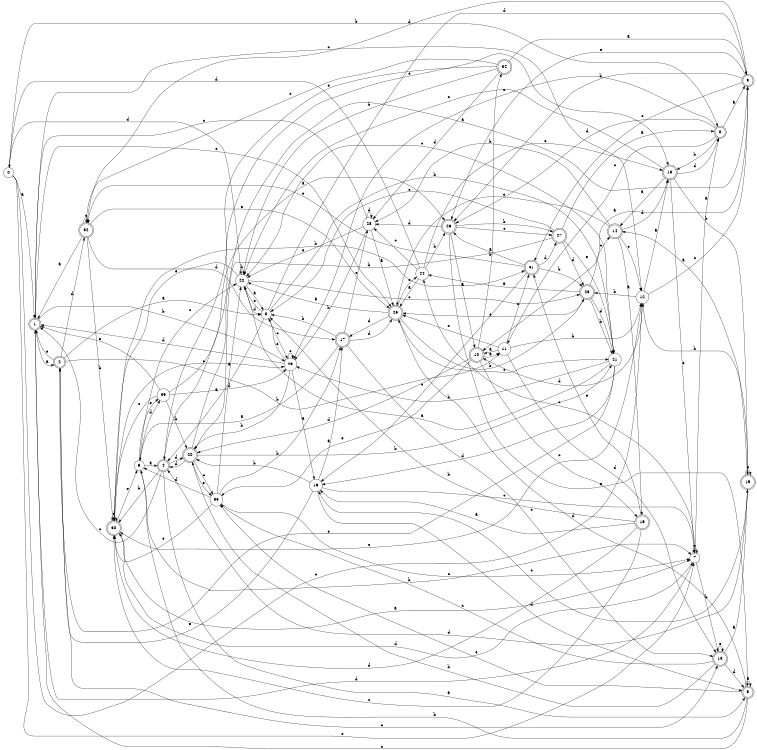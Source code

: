 digraph n29_3 {
__start0 [label="" shape="none"];

rankdir=LR;
size="8,5";

s0 [style="filled", color="black", fillcolor="white" shape="circle", label="0"];
s1 [style="rounded,filled", color="black", fillcolor="white" shape="doublecircle", label="1"];
s2 [style="rounded,filled", color="black", fillcolor="white" shape="doublecircle", label="2"];
s3 [style="filled", color="black", fillcolor="white" shape="circle", label="3"];
s4 [style="rounded,filled", color="black", fillcolor="white" shape="doublecircle", label="4"];
s5 [style="rounded,filled", color="black", fillcolor="white" shape="doublecircle", label="5"];
s6 [style="filled", color="black", fillcolor="white" shape="circle", label="6"];
s7 [style="filled", color="black", fillcolor="white" shape="circle", label="7"];
s8 [style="rounded,filled", color="black", fillcolor="white" shape="doublecircle", label="8"];
s9 [style="rounded,filled", color="black", fillcolor="white" shape="doublecircle", label="9"];
s10 [style="rounded,filled", color="black", fillcolor="white" shape="doublecircle", label="10"];
s11 [style="filled", color="black", fillcolor="white" shape="circle", label="11"];
s12 [style="filled", color="black", fillcolor="white" shape="circle", label="12"];
s13 [style="rounded,filled", color="black", fillcolor="white" shape="doublecircle", label="13"];
s14 [style="rounded,filled", color="black", fillcolor="white" shape="doublecircle", label="14"];
s15 [style="rounded,filled", color="black", fillcolor="white" shape="doublecircle", label="15"];
s16 [style="filled", color="black", fillcolor="white" shape="circle", label="16"];
s17 [style="rounded,filled", color="black", fillcolor="white" shape="doublecircle", label="17"];
s18 [style="rounded,filled", color="black", fillcolor="white" shape="doublecircle", label="18"];
s19 [style="rounded,filled", color="black", fillcolor="white" shape="doublecircle", label="19"];
s20 [style="rounded,filled", color="black", fillcolor="white" shape="doublecircle", label="20"];
s21 [style="filled", color="black", fillcolor="white" shape="circle", label="21"];
s22 [style="filled", color="black", fillcolor="white" shape="circle", label="22"];
s23 [style="rounded,filled", color="black", fillcolor="white" shape="doublecircle", label="23"];
s24 [style="filled", color="black", fillcolor="white" shape="circle", label="24"];
s25 [style="rounded,filled", color="black", fillcolor="white" shape="doublecircle", label="25"];
s26 [style="rounded,filled", color="black", fillcolor="white" shape="doublecircle", label="26"];
s27 [style="rounded,filled", color="black", fillcolor="white" shape="doublecircle", label="27"];
s28 [style="filled", color="black", fillcolor="white" shape="circle", label="28"];
s29 [style="filled", color="black", fillcolor="white" shape="circle", label="29"];
s30 [style="rounded,filled", color="black", fillcolor="white" shape="doublecircle", label="30"];
s31 [style="rounded,filled", color="black", fillcolor="white" shape="doublecircle", label="31"];
s32 [style="rounded,filled", color="black", fillcolor="white" shape="doublecircle", label="32"];
s33 [style="filled", color="black", fillcolor="white" shape="circle", label="33"];
s34 [style="rounded,filled", color="black", fillcolor="white" shape="doublecircle", label="34"];
s35 [style="filled", color="black", fillcolor="white" shape="circle", label="35"];
s0 -> s1 [label="a"];
s0 -> s8 [label="b"];
s0 -> s12 [label="c"];
s0 -> s22 [label="d"];
s0 -> s7 [label="e"];
s1 -> s2 [label="a"];
s1 -> s29 [label="b"];
s1 -> s12 [label="c"];
s1 -> s7 [label="d"];
s1 -> s25 [label="e"];
s2 -> s3 [label="a"];
s2 -> s11 [label="b"];
s2 -> s18 [label="c"];
s2 -> s32 [label="d"];
s2 -> s1 [label="e"];
s3 -> s4 [label="a"];
s3 -> s21 [label="b"];
s3 -> s29 [label="c"];
s3 -> s9 [label="d"];
s3 -> s22 [label="e"];
s4 -> s5 [label="a"];
s4 -> s30 [label="b"];
s4 -> s1 [label="c"];
s4 -> s20 [label="d"];
s4 -> s13 [label="e"];
s5 -> s5 [label="a"];
s5 -> s6 [label="b"];
s5 -> s1 [label="c"];
s5 -> s25 [label="d"];
s5 -> s33 [label="e"];
s6 -> s4 [label="a"];
s6 -> s7 [label="b"];
s6 -> s22 [label="c"];
s6 -> s35 [label="d"];
s6 -> s35 [label="e"];
s7 -> s8 [label="a"];
s7 -> s18 [label="b"];
s7 -> s24 [label="c"];
s7 -> s30 [label="d"];
s7 -> s7 [label="e"];
s8 -> s9 [label="a"];
s8 -> s13 [label="b"];
s8 -> s11 [label="c"];
s8 -> s26 [label="d"];
s8 -> s29 [label="e"];
s9 -> s10 [label="a"];
s9 -> s26 [label="b"];
s9 -> s31 [label="c"];
s9 -> s32 [label="d"];
s9 -> s26 [label="e"];
s10 -> s11 [label="a"];
s10 -> s34 [label="b"];
s10 -> s15 [label="c"];
s10 -> s20 [label="d"];
s10 -> s33 [label="e"];
s11 -> s10 [label="a"];
s11 -> s12 [label="b"];
s11 -> s31 [label="c"];
s11 -> s18 [label="d"];
s11 -> s25 [label="e"];
s12 -> s13 [label="a"];
s12 -> s23 [label="b"];
s12 -> s9 [label="c"];
s12 -> s10 [label="d"];
s12 -> s30 [label="e"];
s13 -> s14 [label="a"];
s13 -> s19 [label="b"];
s13 -> s22 [label="c"];
s13 -> s8 [label="d"];
s13 -> s7 [label="e"];
s14 -> s15 [label="a"];
s14 -> s28 [label="b"];
s14 -> s12 [label="c"];
s14 -> s13 [label="d"];
s14 -> s25 [label="e"];
s15 -> s16 [label="a"];
s15 -> s3 [label="b"];
s15 -> s30 [label="c"];
s15 -> s30 [label="d"];
s15 -> s31 [label="e"];
s16 -> s17 [label="a"];
s16 -> s20 [label="b"];
s16 -> s7 [label="c"];
s16 -> s5 [label="d"];
s16 -> s2 [label="e"];
s17 -> s6 [label="a"];
s17 -> s3 [label="b"];
s17 -> s18 [label="c"];
s17 -> s25 [label="d"];
s17 -> s28 [label="e"];
s18 -> s19 [label="a"];
s18 -> s20 [label="b"];
s18 -> s33 [label="c"];
s18 -> s5 [label="d"];
s18 -> s18 [label="e"];
s19 -> s14 [label="a"];
s19 -> s12 [label="b"];
s19 -> s16 [label="c"];
s19 -> s4 [label="d"];
s19 -> s19 [label="e"];
s20 -> s9 [label="a"];
s20 -> s21 [label="b"];
s20 -> s33 [label="c"];
s20 -> s4 [label="d"];
s20 -> s33 [label="e"];
s21 -> s22 [label="a"];
s21 -> s29 [label="b"];
s21 -> s22 [label="c"];
s21 -> s16 [label="d"];
s21 -> s2 [label="e"];
s22 -> s3 [label="a"];
s22 -> s22 [label="b"];
s22 -> s23 [label="c"];
s22 -> s3 [label="d"];
s22 -> s30 [label="e"];
s23 -> s24 [label="a"];
s23 -> s21 [label="b"];
s23 -> s14 [label="c"];
s23 -> s21 [label="d"];
s23 -> s25 [label="e"];
s24 -> s25 [label="a"];
s24 -> s26 [label="b"];
s24 -> s28 [label="c"];
s24 -> s0 [label="d"];
s24 -> s13 [label="e"];
s25 -> s22 [label="a"];
s25 -> s23 [label="b"];
s25 -> s21 [label="c"];
s25 -> s17 [label="d"];
s25 -> s24 [label="e"];
s26 -> s10 [label="a"];
s26 -> s27 [label="b"];
s26 -> s27 [label="c"];
s26 -> s28 [label="d"];
s26 -> s5 [label="e"];
s27 -> s8 [label="a"];
s27 -> s20 [label="b"];
s27 -> s3 [label="c"];
s27 -> s23 [label="d"];
s27 -> s21 [label="e"];
s28 -> s25 [label="a"];
s28 -> s29 [label="b"];
s28 -> s1 [label="c"];
s28 -> s28 [label="d"];
s28 -> s22 [label="e"];
s29 -> s16 [label="a"];
s29 -> s20 [label="b"];
s29 -> s29 [label="c"];
s29 -> s1 [label="d"];
s29 -> s3 [label="e"];
s30 -> s7 [label="a"];
s30 -> s31 [label="b"];
s30 -> s29 [label="c"];
s30 -> s30 [label="d"];
s30 -> s6 [label="e"];
s31 -> s26 [label="a"];
s31 -> s23 [label="b"];
s31 -> s16 [label="c"];
s31 -> s27 [label="d"];
s31 -> s32 [label="e"];
s32 -> s1 [label="a"];
s32 -> s30 [label="b"];
s32 -> s32 [label="c"];
s32 -> s17 [label="d"];
s32 -> s25 [label="e"];
s33 -> s22 [label="a"];
s33 -> s17 [label="b"];
s33 -> s7 [label="c"];
s33 -> s6 [label="d"];
s33 -> s30 [label="e"];
s34 -> s9 [label="a"];
s34 -> s22 [label="b"];
s34 -> s32 [label="c"];
s34 -> s28 [label="d"];
s34 -> s4 [label="e"];
s35 -> s26 [label="a"];
s35 -> s20 [label="b"];
s35 -> s30 [label="c"];
s35 -> s29 [label="d"];
s35 -> s1 [label="e"];

}